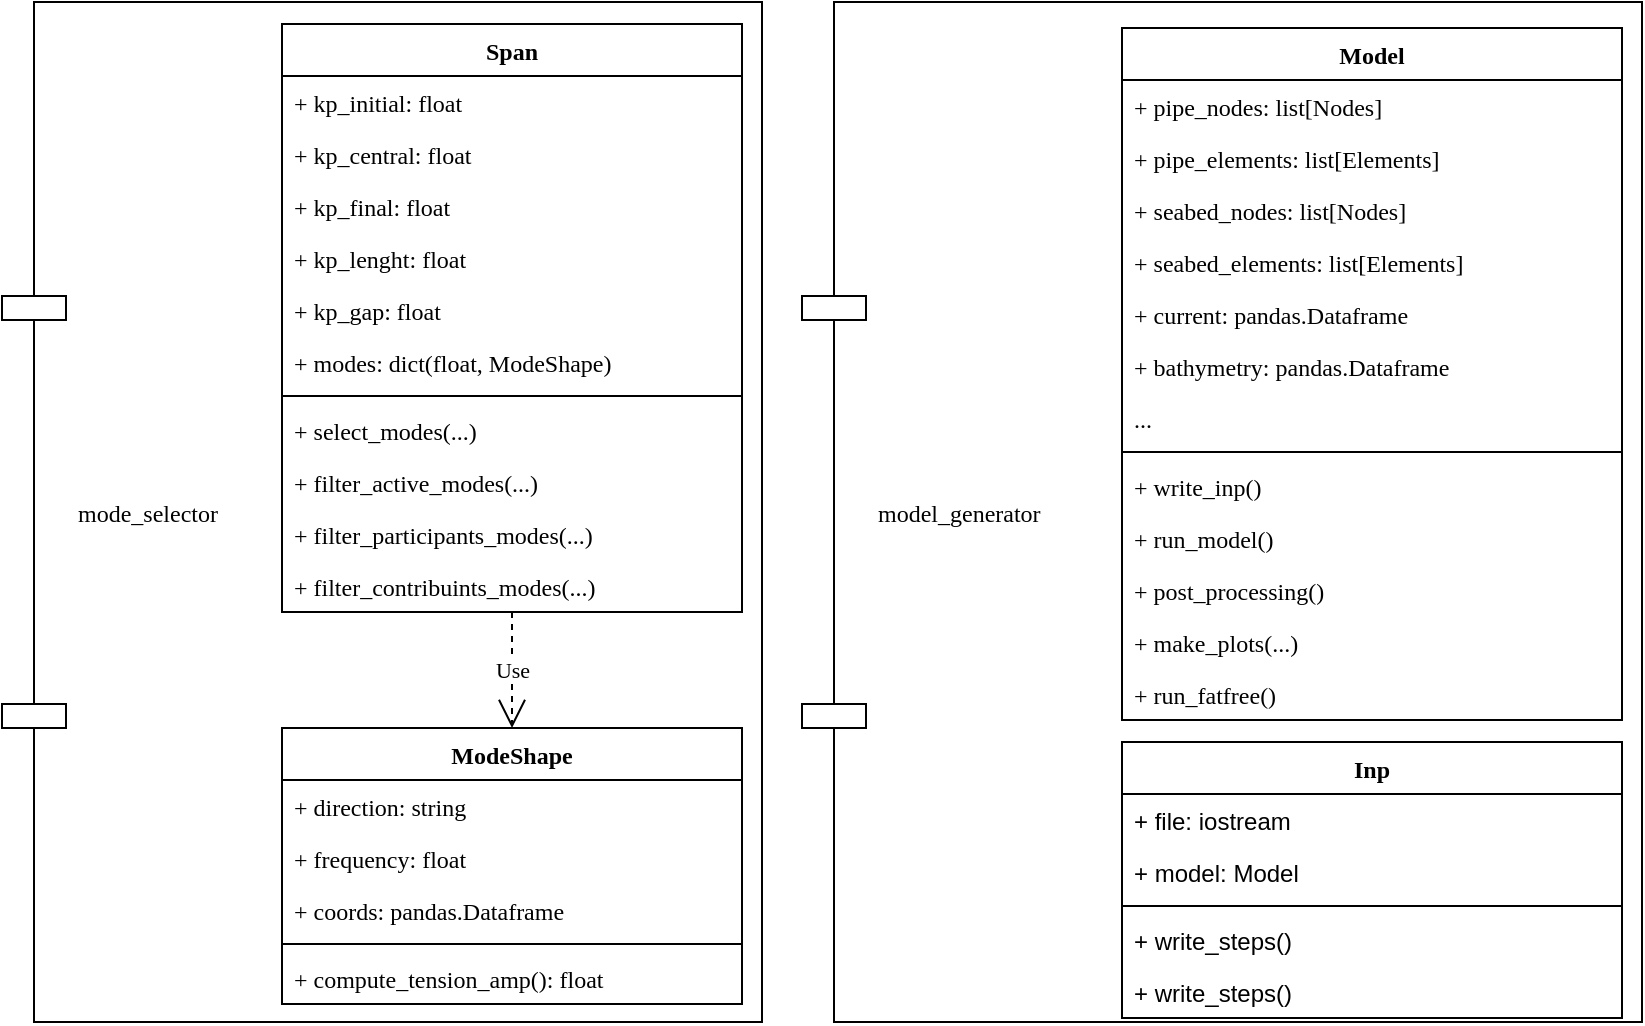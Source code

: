 <mxfile pages="1" version="11.2.9" type="github"><diagram id="PNzzG9FNTKZs9BxLpLDD" name="Page-1"><mxGraphModel dx="1036" dy="614" grid="1" gridSize="10" guides="1" tooltips="1" connect="1" arrows="1" fold="1" page="1" pageScale="1" pageWidth="827" pageHeight="1169" math="0" shadow="0"><root><mxCell id="0"/><mxCell id="1" parent="0"/><mxCell id="0nvWo78TWbKQycZE7Pl9-1" value="mode_selector" style="shape=component;align=left;spacingLeft=36;fontFamily=Fira Code;" vertex="1" parent="1"><mxGeometry x="10" y="40" width="380" height="510" as="geometry"/></mxCell><mxCell id="0nvWo78TWbKQycZE7Pl9-2" value="Span" style="swimlane;fontStyle=1;align=center;verticalAlign=top;childLayout=stackLayout;horizontal=1;startSize=26;horizontalStack=0;resizeParent=1;resizeParentMax=0;resizeLast=0;collapsible=1;marginBottom=0;fontFamily=Fira Code;" vertex="1" parent="1"><mxGeometry x="150" y="51" width="230" height="294" as="geometry"/></mxCell><mxCell id="0nvWo78TWbKQycZE7Pl9-3" value="+ kp_initial: float" style="text;strokeColor=none;fillColor=none;align=left;verticalAlign=top;spacingLeft=4;spacingRight=4;overflow=hidden;rotatable=0;points=[[0,0.5],[1,0.5]];portConstraint=eastwest;fontFamily=Fira Code;" vertex="1" parent="0nvWo78TWbKQycZE7Pl9-2"><mxGeometry y="26" width="230" height="26" as="geometry"/></mxCell><mxCell id="0nvWo78TWbKQycZE7Pl9-6" value="+ kp_central: float" style="text;strokeColor=none;fillColor=none;align=left;verticalAlign=top;spacingLeft=4;spacingRight=4;overflow=hidden;rotatable=0;points=[[0,0.5],[1,0.5]];portConstraint=eastwest;fontFamily=Fira Code;" vertex="1" parent="0nvWo78TWbKQycZE7Pl9-2"><mxGeometry y="52" width="230" height="26" as="geometry"/></mxCell><mxCell id="0nvWo78TWbKQycZE7Pl9-7" value="+ kp_final: float" style="text;strokeColor=none;fillColor=none;align=left;verticalAlign=top;spacingLeft=4;spacingRight=4;overflow=hidden;rotatable=0;points=[[0,0.5],[1,0.5]];portConstraint=eastwest;fontFamily=Fira Code;" vertex="1" parent="0nvWo78TWbKQycZE7Pl9-2"><mxGeometry y="78" width="230" height="26" as="geometry"/></mxCell><mxCell id="0nvWo78TWbKQycZE7Pl9-8" value="+ kp_lenght: float" style="text;strokeColor=none;fillColor=none;align=left;verticalAlign=top;spacingLeft=4;spacingRight=4;overflow=hidden;rotatable=0;points=[[0,0.5],[1,0.5]];portConstraint=eastwest;fontFamily=Fira Code;" vertex="1" parent="0nvWo78TWbKQycZE7Pl9-2"><mxGeometry y="104" width="230" height="26" as="geometry"/></mxCell><mxCell id="0nvWo78TWbKQycZE7Pl9-9" value="+ kp_gap: float" style="text;strokeColor=none;fillColor=none;align=left;verticalAlign=top;spacingLeft=4;spacingRight=4;overflow=hidden;rotatable=0;points=[[0,0.5],[1,0.5]];portConstraint=eastwest;fontFamily=Fira Code;" vertex="1" parent="0nvWo78TWbKQycZE7Pl9-2"><mxGeometry y="130" width="230" height="26" as="geometry"/></mxCell><mxCell id="0nvWo78TWbKQycZE7Pl9-32" value="+ modes: dict(float, ModeShape)" style="text;strokeColor=none;fillColor=none;align=left;verticalAlign=top;spacingLeft=4;spacingRight=4;overflow=hidden;rotatable=0;points=[[0,0.5],[1,0.5]];portConstraint=eastwest;fontFamily=Fira Code;" vertex="1" parent="0nvWo78TWbKQycZE7Pl9-2"><mxGeometry y="156" width="230" height="26" as="geometry"/></mxCell><mxCell id="0nvWo78TWbKQycZE7Pl9-4" value="" style="line;strokeWidth=1;fillColor=none;align=left;verticalAlign=middle;spacingTop=-1;spacingLeft=3;spacingRight=3;rotatable=0;labelPosition=right;points=[];portConstraint=eastwest;fontFamily=Fira Code;" vertex="1" parent="0nvWo78TWbKQycZE7Pl9-2"><mxGeometry y="182" width="230" height="8" as="geometry"/></mxCell><mxCell id="0nvWo78TWbKQycZE7Pl9-5" value="+ select_modes(...)" style="text;strokeColor=none;fillColor=none;align=left;verticalAlign=top;spacingLeft=4;spacingRight=4;overflow=hidden;rotatable=0;points=[[0,0.5],[1,0.5]];portConstraint=eastwest;fontFamily=Fira Code;" vertex="1" parent="0nvWo78TWbKQycZE7Pl9-2"><mxGeometry y="190" width="230" height="26" as="geometry"/></mxCell><mxCell id="0nvWo78TWbKQycZE7Pl9-10" value="+ filter_active_modes(...)" style="text;strokeColor=none;fillColor=none;align=left;verticalAlign=top;spacingLeft=4;spacingRight=4;overflow=hidden;rotatable=0;points=[[0,0.5],[1,0.5]];portConstraint=eastwest;fontFamily=Fira Code;" vertex="1" parent="0nvWo78TWbKQycZE7Pl9-2"><mxGeometry y="216" width="230" height="26" as="geometry"/></mxCell><mxCell id="0nvWo78TWbKQycZE7Pl9-11" value="+ filter_participants_modes(...)" style="text;strokeColor=none;fillColor=none;align=left;verticalAlign=top;spacingLeft=4;spacingRight=4;overflow=hidden;rotatable=0;points=[[0,0.5],[1,0.5]];portConstraint=eastwest;fontFamily=Fira Code;" vertex="1" parent="0nvWo78TWbKQycZE7Pl9-2"><mxGeometry y="242" width="230" height="26" as="geometry"/></mxCell><mxCell id="0nvWo78TWbKQycZE7Pl9-22" value="+ filter_contribuints_modes(...)" style="text;strokeColor=none;fillColor=none;align=left;verticalAlign=top;spacingLeft=4;spacingRight=4;overflow=hidden;rotatable=0;points=[[0,0.5],[1,0.5]];portConstraint=eastwest;fontFamily=Fira Code;" vertex="1" parent="0nvWo78TWbKQycZE7Pl9-2"><mxGeometry y="268" width="230" height="26" as="geometry"/></mxCell><mxCell id="0nvWo78TWbKQycZE7Pl9-23" value="ModeShape" style="swimlane;fontStyle=1;align=center;verticalAlign=top;childLayout=stackLayout;horizontal=1;startSize=26;horizontalStack=0;resizeParent=1;resizeParentMax=0;resizeLast=0;collapsible=1;marginBottom=0;fontFamily=Fira Code;" vertex="1" parent="1"><mxGeometry x="150" y="403" width="230" height="138" as="geometry"/></mxCell><mxCell id="0nvWo78TWbKQycZE7Pl9-24" value="+ direction: string" style="text;strokeColor=none;fillColor=none;align=left;verticalAlign=top;spacingLeft=4;spacingRight=4;overflow=hidden;rotatable=0;points=[[0,0.5],[1,0.5]];portConstraint=eastwest;fontFamily=Fira Code;" vertex="1" parent="0nvWo78TWbKQycZE7Pl9-23"><mxGeometry y="26" width="230" height="26" as="geometry"/></mxCell><mxCell id="0nvWo78TWbKQycZE7Pl9-27" value="+ frequency: float" style="text;strokeColor=none;fillColor=none;align=left;verticalAlign=top;spacingLeft=4;spacingRight=4;overflow=hidden;rotatable=0;points=[[0,0.5],[1,0.5]];portConstraint=eastwest;fontFamily=Fira Code;" vertex="1" parent="0nvWo78TWbKQycZE7Pl9-23"><mxGeometry y="52" width="230" height="26" as="geometry"/></mxCell><mxCell id="0nvWo78TWbKQycZE7Pl9-28" value="+ coords: pandas.Dataframe" style="text;strokeColor=none;fillColor=none;align=left;verticalAlign=top;spacingLeft=4;spacingRight=4;overflow=hidden;rotatable=0;points=[[0,0.5],[1,0.5]];portConstraint=eastwest;fontFamily=Fira Code;" vertex="1" parent="0nvWo78TWbKQycZE7Pl9-23"><mxGeometry y="78" width="230" height="26" as="geometry"/></mxCell><mxCell id="0nvWo78TWbKQycZE7Pl9-25" value="" style="line;strokeWidth=1;fillColor=none;align=left;verticalAlign=middle;spacingTop=-1;spacingLeft=3;spacingRight=3;rotatable=0;labelPosition=right;points=[];portConstraint=eastwest;fontFamily=Fira Code;" vertex="1" parent="0nvWo78TWbKQycZE7Pl9-23"><mxGeometry y="104" width="230" height="8" as="geometry"/></mxCell><mxCell id="0nvWo78TWbKQycZE7Pl9-26" value="+ compute_tension_amp(): float " style="text;strokeColor=none;fillColor=none;align=left;verticalAlign=top;spacingLeft=4;spacingRight=4;overflow=hidden;rotatable=0;points=[[0,0.5],[1,0.5]];portConstraint=eastwest;fontFamily=Fira Code;" vertex="1" parent="0nvWo78TWbKQycZE7Pl9-23"><mxGeometry y="112" width="230" height="26" as="geometry"/></mxCell><mxCell id="0nvWo78TWbKQycZE7Pl9-31" value="Use" style="endArrow=open;endSize=12;dashed=1;html=1;exitX=0.5;exitY=1;exitDx=0;exitDy=0;fontFamily=Fira Code;entryX=0.5;entryY=0;entryDx=0;entryDy=0;" edge="1" parent="1" source="0nvWo78TWbKQycZE7Pl9-2" target="0nvWo78TWbKQycZE7Pl9-23"><mxGeometry width="160" relative="1" as="geometry"><mxPoint x="230" y="390" as="sourcePoint"/><mxPoint x="230" y="390" as="targetPoint"/></mxGeometry></mxCell><mxCell id="0nvWo78TWbKQycZE7Pl9-33" value="model_generator" style="shape=component;align=left;spacingLeft=36;fontFamily=Fira Code;" vertex="1" parent="1"><mxGeometry x="410" y="40" width="420" height="510" as="geometry"/></mxCell><mxCell id="0nvWo78TWbKQycZE7Pl9-34" value="Model" style="swimlane;fontStyle=1;align=center;verticalAlign=top;childLayout=stackLayout;horizontal=1;startSize=26;horizontalStack=0;resizeParent=1;resizeParentMax=0;resizeLast=0;collapsible=1;marginBottom=0;fontFamily=Fira Code;" vertex="1" parent="1"><mxGeometry x="570" y="53" width="250" height="346" as="geometry"/></mxCell><mxCell id="0nvWo78TWbKQycZE7Pl9-35" value="+ pipe_nodes: list[Nodes]" style="text;strokeColor=none;fillColor=none;align=left;verticalAlign=top;spacingLeft=4;spacingRight=4;overflow=hidden;rotatable=0;points=[[0,0.5],[1,0.5]];portConstraint=eastwest;fontFamily=Fira Code;" vertex="1" parent="0nvWo78TWbKQycZE7Pl9-34"><mxGeometry y="26" width="250" height="26" as="geometry"/></mxCell><mxCell id="0nvWo78TWbKQycZE7Pl9-36" value="+ pipe_elements: list[Elements]" style="text;strokeColor=none;fillColor=none;align=left;verticalAlign=top;spacingLeft=4;spacingRight=4;overflow=hidden;rotatable=0;points=[[0,0.5],[1,0.5]];portConstraint=eastwest;fontFamily=Fira Code;" vertex="1" parent="0nvWo78TWbKQycZE7Pl9-34"><mxGeometry y="52" width="250" height="26" as="geometry"/></mxCell><mxCell id="0nvWo78TWbKQycZE7Pl9-37" value="+ seabed_nodes: list[Nodes]" style="text;strokeColor=none;fillColor=none;align=left;verticalAlign=top;spacingLeft=4;spacingRight=4;overflow=hidden;rotatable=0;points=[[0,0.5],[1,0.5]];portConstraint=eastwest;fontFamily=Fira Code;" vertex="1" parent="0nvWo78TWbKQycZE7Pl9-34"><mxGeometry y="78" width="250" height="26" as="geometry"/></mxCell><mxCell id="0nvWo78TWbKQycZE7Pl9-46" value="+ seabed_elements: list[Elements]" style="text;strokeColor=none;fillColor=none;align=left;verticalAlign=top;spacingLeft=4;spacingRight=4;overflow=hidden;rotatable=0;points=[[0,0.5],[1,0.5]];portConstraint=eastwest;fontFamily=Fira Code;" vertex="1" parent="0nvWo78TWbKQycZE7Pl9-34"><mxGeometry y="104" width="250" height="26" as="geometry"/></mxCell><mxCell id="0nvWo78TWbKQycZE7Pl9-47" value="+ current: pandas.Dataframe" style="text;strokeColor=none;fillColor=none;align=left;verticalAlign=top;spacingLeft=4;spacingRight=4;overflow=hidden;rotatable=0;points=[[0,0.5],[1,0.5]];portConstraint=eastwest;fontFamily=Fira Code;" vertex="1" parent="0nvWo78TWbKQycZE7Pl9-34"><mxGeometry y="130" width="250" height="26" as="geometry"/></mxCell><mxCell id="0nvWo78TWbKQycZE7Pl9-48" value="+ bathymetry: pandas.Dataframe" style="text;strokeColor=none;fillColor=none;align=left;verticalAlign=top;spacingLeft=4;spacingRight=4;overflow=hidden;rotatable=0;points=[[0,0.5],[1,0.5]];portConstraint=eastwest;fontFamily=Fira Code;" vertex="1" parent="0nvWo78TWbKQycZE7Pl9-34"><mxGeometry y="156" width="250" height="26" as="geometry"/></mxCell><mxCell id="0nvWo78TWbKQycZE7Pl9-55" value="..." style="text;strokeColor=none;fillColor=none;align=left;verticalAlign=top;spacingLeft=4;spacingRight=4;overflow=hidden;rotatable=0;points=[[0,0.5],[1,0.5]];portConstraint=eastwest;fontFamily=Fira Code;" vertex="1" parent="0nvWo78TWbKQycZE7Pl9-34"><mxGeometry y="182" width="250" height="26" as="geometry"/></mxCell><mxCell id="0nvWo78TWbKQycZE7Pl9-41" value="" style="line;strokeWidth=1;fillColor=none;align=left;verticalAlign=middle;spacingTop=-1;spacingLeft=3;spacingRight=3;rotatable=0;labelPosition=right;points=[];portConstraint=eastwest;fontFamily=Fira Code;" vertex="1" parent="0nvWo78TWbKQycZE7Pl9-34"><mxGeometry y="208" width="250" height="8" as="geometry"/></mxCell><mxCell id="0nvWo78TWbKQycZE7Pl9-42" value="+ write_inp()" style="text;strokeColor=none;fillColor=none;align=left;verticalAlign=top;spacingLeft=4;spacingRight=4;overflow=hidden;rotatable=0;points=[[0,0.5],[1,0.5]];portConstraint=eastwest;fontFamily=Fira Code;" vertex="1" parent="0nvWo78TWbKQycZE7Pl9-34"><mxGeometry y="216" width="250" height="26" as="geometry"/></mxCell><mxCell id="0nvWo78TWbKQycZE7Pl9-43" value="+ run_model()" style="text;strokeColor=none;fillColor=none;align=left;verticalAlign=top;spacingLeft=4;spacingRight=4;overflow=hidden;rotatable=0;points=[[0,0.5],[1,0.5]];portConstraint=eastwest;fontFamily=Fira Code;" vertex="1" parent="0nvWo78TWbKQycZE7Pl9-34"><mxGeometry y="242" width="250" height="26" as="geometry"/></mxCell><mxCell id="0nvWo78TWbKQycZE7Pl9-44" value="+ post_processing()" style="text;strokeColor=none;fillColor=none;align=left;verticalAlign=top;spacingLeft=4;spacingRight=4;overflow=hidden;rotatable=0;points=[[0,0.5],[1,0.5]];portConstraint=eastwest;fontFamily=Fira Code;" vertex="1" parent="0nvWo78TWbKQycZE7Pl9-34"><mxGeometry y="268" width="250" height="26" as="geometry"/></mxCell><mxCell id="0nvWo78TWbKQycZE7Pl9-45" value="+ make_plots(...)" style="text;strokeColor=none;fillColor=none;align=left;verticalAlign=top;spacingLeft=4;spacingRight=4;overflow=hidden;rotatable=0;points=[[0,0.5],[1,0.5]];portConstraint=eastwest;fontFamily=Fira Code;" vertex="1" parent="0nvWo78TWbKQycZE7Pl9-34"><mxGeometry y="294" width="250" height="26" as="geometry"/></mxCell><mxCell id="0nvWo78TWbKQycZE7Pl9-49" value="+ run_fatfree()" style="text;strokeColor=none;fillColor=none;align=left;verticalAlign=top;spacingLeft=4;spacingRight=4;overflow=hidden;rotatable=0;points=[[0,0.5],[1,0.5]];portConstraint=eastwest;fontFamily=Fira Code;" vertex="1" parent="0nvWo78TWbKQycZE7Pl9-34"><mxGeometry y="320" width="250" height="26" as="geometry"/></mxCell><mxCell id="0nvWo78TWbKQycZE7Pl9-50" value="Inp" style="swimlane;fontStyle=1;align=center;verticalAlign=top;childLayout=stackLayout;horizontal=1;startSize=26;horizontalStack=0;resizeParent=1;resizeParentMax=0;resizeLast=0;collapsible=1;marginBottom=0;fontFamily=Fira Code;" vertex="1" parent="1"><mxGeometry x="570" y="410" width="250" height="138" as="geometry"/></mxCell><mxCell id="0nvWo78TWbKQycZE7Pl9-51" value="+ file: iostream" style="text;strokeColor=none;fillColor=none;align=left;verticalAlign=top;spacingLeft=4;spacingRight=4;overflow=hidden;rotatable=0;points=[[0,0.5],[1,0.5]];portConstraint=eastwest;" vertex="1" parent="0nvWo78TWbKQycZE7Pl9-50"><mxGeometry y="26" width="250" height="26" as="geometry"/></mxCell><mxCell id="0nvWo78TWbKQycZE7Pl9-54" value="+ model: Model" style="text;strokeColor=none;fillColor=none;align=left;verticalAlign=top;spacingLeft=4;spacingRight=4;overflow=hidden;rotatable=0;points=[[0,0.5],[1,0.5]];portConstraint=eastwest;" vertex="1" parent="0nvWo78TWbKQycZE7Pl9-50"><mxGeometry y="52" width="250" height="26" as="geometry"/></mxCell><mxCell id="0nvWo78TWbKQycZE7Pl9-52" value="" style="line;strokeWidth=1;fillColor=none;align=left;verticalAlign=middle;spacingTop=-1;spacingLeft=3;spacingRight=3;rotatable=0;labelPosition=right;points=[];portConstraint=eastwest;" vertex="1" parent="0nvWo78TWbKQycZE7Pl9-50"><mxGeometry y="78" width="250" height="8" as="geometry"/></mxCell><mxCell id="0nvWo78TWbKQycZE7Pl9-53" value="+ write_steps() " style="text;strokeColor=none;fillColor=none;align=left;verticalAlign=top;spacingLeft=4;spacingRight=4;overflow=hidden;rotatable=0;points=[[0,0.5],[1,0.5]];portConstraint=eastwest;" vertex="1" parent="0nvWo78TWbKQycZE7Pl9-50"><mxGeometry y="86" width="250" height="26" as="geometry"/></mxCell><mxCell id="0nvWo78TWbKQycZE7Pl9-56" value="+ write_steps() " style="text;strokeColor=none;fillColor=none;align=left;verticalAlign=top;spacingLeft=4;spacingRight=4;overflow=hidden;rotatable=0;points=[[0,0.5],[1,0.5]];portConstraint=eastwest;" vertex="1" parent="0nvWo78TWbKQycZE7Pl9-50"><mxGeometry y="112" width="250" height="26" as="geometry"/></mxCell></root></mxGraphModel></diagram></mxfile>